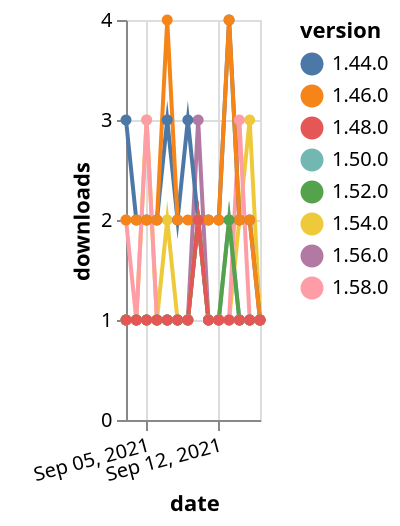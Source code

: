 {"$schema": "https://vega.github.io/schema/vega-lite/v5.json", "description": "A simple bar chart with embedded data.", "data": {"values": [{"date": "2021-09-03", "total": 200, "delta": 1, "version": "1.56.0"}, {"date": "2021-09-04", "total": 201, "delta": 1, "version": "1.56.0"}, {"date": "2021-09-05", "total": 202, "delta": 1, "version": "1.56.0"}, {"date": "2021-09-06", "total": 203, "delta": 1, "version": "1.56.0"}, {"date": "2021-09-07", "total": 204, "delta": 1, "version": "1.56.0"}, {"date": "2021-09-08", "total": 205, "delta": 1, "version": "1.56.0"}, {"date": "2021-09-09", "total": 206, "delta": 1, "version": "1.56.0"}, {"date": "2021-09-10", "total": 209, "delta": 3, "version": "1.56.0"}, {"date": "2021-09-11", "total": 210, "delta": 1, "version": "1.56.0"}, {"date": "2021-09-12", "total": 211, "delta": 1, "version": "1.56.0"}, {"date": "2021-09-13", "total": 212, "delta": 1, "version": "1.56.0"}, {"date": "2021-09-14", "total": 213, "delta": 1, "version": "1.56.0"}, {"date": "2021-09-15", "total": 214, "delta": 1, "version": "1.56.0"}, {"date": "2021-09-16", "total": 215, "delta": 1, "version": "1.56.0"}, {"date": "2021-09-03", "total": 176, "delta": 1, "version": "1.54.0"}, {"date": "2021-09-04", "total": 177, "delta": 1, "version": "1.54.0"}, {"date": "2021-09-05", "total": 180, "delta": 3, "version": "1.54.0"}, {"date": "2021-09-06", "total": 181, "delta": 1, "version": "1.54.0"}, {"date": "2021-09-07", "total": 183, "delta": 2, "version": "1.54.0"}, {"date": "2021-09-08", "total": 184, "delta": 1, "version": "1.54.0"}, {"date": "2021-09-09", "total": 185, "delta": 1, "version": "1.54.0"}, {"date": "2021-09-10", "total": 187, "delta": 2, "version": "1.54.0"}, {"date": "2021-09-11", "total": 188, "delta": 1, "version": "1.54.0"}, {"date": "2021-09-12", "total": 189, "delta": 1, "version": "1.54.0"}, {"date": "2021-09-13", "total": 190, "delta": 1, "version": "1.54.0"}, {"date": "2021-09-14", "total": 192, "delta": 2, "version": "1.54.0"}, {"date": "2021-09-15", "total": 195, "delta": 3, "version": "1.54.0"}, {"date": "2021-09-16", "total": 196, "delta": 1, "version": "1.54.0"}, {"date": "2021-09-03", "total": 123, "delta": 2, "version": "1.58.0"}, {"date": "2021-09-04", "total": 124, "delta": 1, "version": "1.58.0"}, {"date": "2021-09-05", "total": 127, "delta": 3, "version": "1.58.0"}, {"date": "2021-09-06", "total": 128, "delta": 1, "version": "1.58.0"}, {"date": "2021-09-07", "total": 129, "delta": 1, "version": "1.58.0"}, {"date": "2021-09-08", "total": 130, "delta": 1, "version": "1.58.0"}, {"date": "2021-09-09", "total": 131, "delta": 1, "version": "1.58.0"}, {"date": "2021-09-10", "total": 133, "delta": 2, "version": "1.58.0"}, {"date": "2021-09-11", "total": 134, "delta": 1, "version": "1.58.0"}, {"date": "2021-09-12", "total": 135, "delta": 1, "version": "1.58.0"}, {"date": "2021-09-13", "total": 136, "delta": 1, "version": "1.58.0"}, {"date": "2021-09-14", "total": 139, "delta": 3, "version": "1.58.0"}, {"date": "2021-09-15", "total": 140, "delta": 1, "version": "1.58.0"}, {"date": "2021-09-16", "total": 141, "delta": 1, "version": "1.58.0"}, {"date": "2021-09-03", "total": 202, "delta": 1, "version": "1.50.0"}, {"date": "2021-09-04", "total": 203, "delta": 1, "version": "1.50.0"}, {"date": "2021-09-05", "total": 204, "delta": 1, "version": "1.50.0"}, {"date": "2021-09-06", "total": 205, "delta": 1, "version": "1.50.0"}, {"date": "2021-09-07", "total": 206, "delta": 1, "version": "1.50.0"}, {"date": "2021-09-08", "total": 207, "delta": 1, "version": "1.50.0"}, {"date": "2021-09-09", "total": 208, "delta": 1, "version": "1.50.0"}, {"date": "2021-09-10", "total": 210, "delta": 2, "version": "1.50.0"}, {"date": "2021-09-11", "total": 211, "delta": 1, "version": "1.50.0"}, {"date": "2021-09-12", "total": 212, "delta": 1, "version": "1.50.0"}, {"date": "2021-09-13", "total": 214, "delta": 2, "version": "1.50.0"}, {"date": "2021-09-14", "total": 215, "delta": 1, "version": "1.50.0"}, {"date": "2021-09-15", "total": 216, "delta": 1, "version": "1.50.0"}, {"date": "2021-09-16", "total": 217, "delta": 1, "version": "1.50.0"}, {"date": "2021-09-03", "total": 2389, "delta": 3, "version": "1.44.0"}, {"date": "2021-09-04", "total": 2391, "delta": 2, "version": "1.44.0"}, {"date": "2021-09-05", "total": 2393, "delta": 2, "version": "1.44.0"}, {"date": "2021-09-06", "total": 2395, "delta": 2, "version": "1.44.0"}, {"date": "2021-09-07", "total": 2398, "delta": 3, "version": "1.44.0"}, {"date": "2021-09-08", "total": 2400, "delta": 2, "version": "1.44.0"}, {"date": "2021-09-09", "total": 2403, "delta": 3, "version": "1.44.0"}, {"date": "2021-09-10", "total": 2405, "delta": 2, "version": "1.44.0"}, {"date": "2021-09-11", "total": 2407, "delta": 2, "version": "1.44.0"}, {"date": "2021-09-12", "total": 2409, "delta": 2, "version": "1.44.0"}, {"date": "2021-09-13", "total": 2413, "delta": 4, "version": "1.44.0"}, {"date": "2021-09-14", "total": 2415, "delta": 2, "version": "1.44.0"}, {"date": "2021-09-15", "total": 2417, "delta": 2, "version": "1.44.0"}, {"date": "2021-09-16", "total": 2418, "delta": 1, "version": "1.44.0"}, {"date": "2021-09-03", "total": 2440, "delta": 2, "version": "1.46.0"}, {"date": "2021-09-04", "total": 2442, "delta": 2, "version": "1.46.0"}, {"date": "2021-09-05", "total": 2444, "delta": 2, "version": "1.46.0"}, {"date": "2021-09-06", "total": 2446, "delta": 2, "version": "1.46.0"}, {"date": "2021-09-07", "total": 2450, "delta": 4, "version": "1.46.0"}, {"date": "2021-09-08", "total": 2452, "delta": 2, "version": "1.46.0"}, {"date": "2021-09-09", "total": 2454, "delta": 2, "version": "1.46.0"}, {"date": "2021-09-10", "total": 2456, "delta": 2, "version": "1.46.0"}, {"date": "2021-09-11", "total": 2458, "delta": 2, "version": "1.46.0"}, {"date": "2021-09-12", "total": 2460, "delta": 2, "version": "1.46.0"}, {"date": "2021-09-13", "total": 2464, "delta": 4, "version": "1.46.0"}, {"date": "2021-09-14", "total": 2466, "delta": 2, "version": "1.46.0"}, {"date": "2021-09-15", "total": 2468, "delta": 2, "version": "1.46.0"}, {"date": "2021-09-16", "total": 2469, "delta": 1, "version": "1.46.0"}, {"date": "2021-09-03", "total": 195, "delta": 1, "version": "1.52.0"}, {"date": "2021-09-04", "total": 196, "delta": 1, "version": "1.52.0"}, {"date": "2021-09-05", "total": 197, "delta": 1, "version": "1.52.0"}, {"date": "2021-09-06", "total": 198, "delta": 1, "version": "1.52.0"}, {"date": "2021-09-07", "total": 199, "delta": 1, "version": "1.52.0"}, {"date": "2021-09-08", "total": 200, "delta": 1, "version": "1.52.0"}, {"date": "2021-09-09", "total": 201, "delta": 1, "version": "1.52.0"}, {"date": "2021-09-10", "total": 203, "delta": 2, "version": "1.52.0"}, {"date": "2021-09-11", "total": 204, "delta": 1, "version": "1.52.0"}, {"date": "2021-09-12", "total": 205, "delta": 1, "version": "1.52.0"}, {"date": "2021-09-13", "total": 207, "delta": 2, "version": "1.52.0"}, {"date": "2021-09-14", "total": 208, "delta": 1, "version": "1.52.0"}, {"date": "2021-09-15", "total": 209, "delta": 1, "version": "1.52.0"}, {"date": "2021-09-16", "total": 210, "delta": 1, "version": "1.52.0"}, {"date": "2021-09-03", "total": 263, "delta": 1, "version": "1.48.0"}, {"date": "2021-09-04", "total": 264, "delta": 1, "version": "1.48.0"}, {"date": "2021-09-05", "total": 265, "delta": 1, "version": "1.48.0"}, {"date": "2021-09-06", "total": 266, "delta": 1, "version": "1.48.0"}, {"date": "2021-09-07", "total": 267, "delta": 1, "version": "1.48.0"}, {"date": "2021-09-08", "total": 268, "delta": 1, "version": "1.48.0"}, {"date": "2021-09-09", "total": 269, "delta": 1, "version": "1.48.0"}, {"date": "2021-09-10", "total": 271, "delta": 2, "version": "1.48.0"}, {"date": "2021-09-11", "total": 272, "delta": 1, "version": "1.48.0"}, {"date": "2021-09-12", "total": 273, "delta": 1, "version": "1.48.0"}, {"date": "2021-09-13", "total": 274, "delta": 1, "version": "1.48.0"}, {"date": "2021-09-14", "total": 275, "delta": 1, "version": "1.48.0"}, {"date": "2021-09-15", "total": 276, "delta": 1, "version": "1.48.0"}, {"date": "2021-09-16", "total": 277, "delta": 1, "version": "1.48.0"}]}, "width": "container", "mark": {"type": "line", "point": {"filled": true}}, "encoding": {"x": {"field": "date", "type": "temporal", "timeUnit": "yearmonthdate", "title": "date", "axis": {"labelAngle": -15}}, "y": {"field": "delta", "type": "quantitative", "title": "downloads"}, "color": {"field": "version", "type": "nominal"}, "tooltip": {"field": "delta"}}}